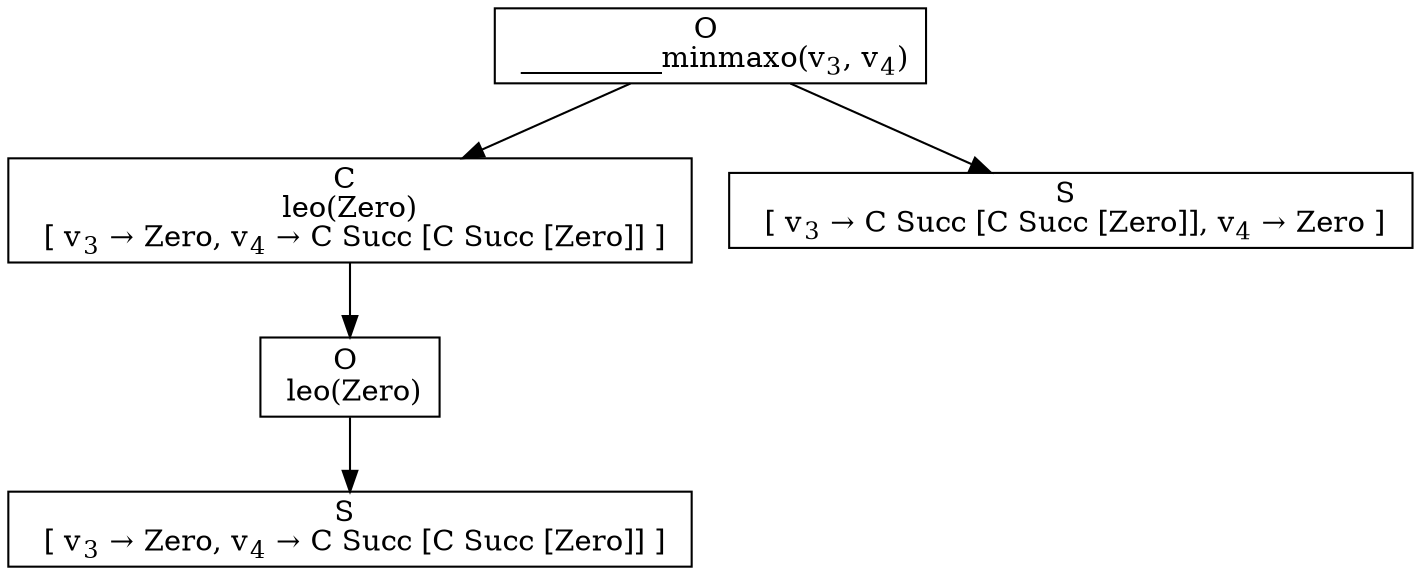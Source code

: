 digraph {
    graph [rankdir=TB
          ,bgcolor=transparent];
    node [shape=box
         ,fillcolor=white
         ,style=filled];
    0 [label=<O <BR/> __________minmaxo(v<SUB>3</SUB>, v<SUB>4</SUB>)>];
    1 [label=<C <BR/> leo(Zero) <BR/>  [ v<SUB>3</SUB> &rarr; Zero, v<SUB>4</SUB> &rarr; C Succ [C Succ [Zero]] ] >];
    2 [label=<S <BR/>  [ v<SUB>3</SUB> &rarr; C Succ [C Succ [Zero]], v<SUB>4</SUB> &rarr; Zero ] >];
    3 [label=<O <BR/> leo(Zero)>];
    4 [label=<S <BR/>  [ v<SUB>3</SUB> &rarr; Zero, v<SUB>4</SUB> &rarr; C Succ [C Succ [Zero]] ] >];
    0 -> 1 [label=""];
    0 -> 2 [label=""];
    1 -> 3 [label=""];
    3 -> 4 [label=""];
}